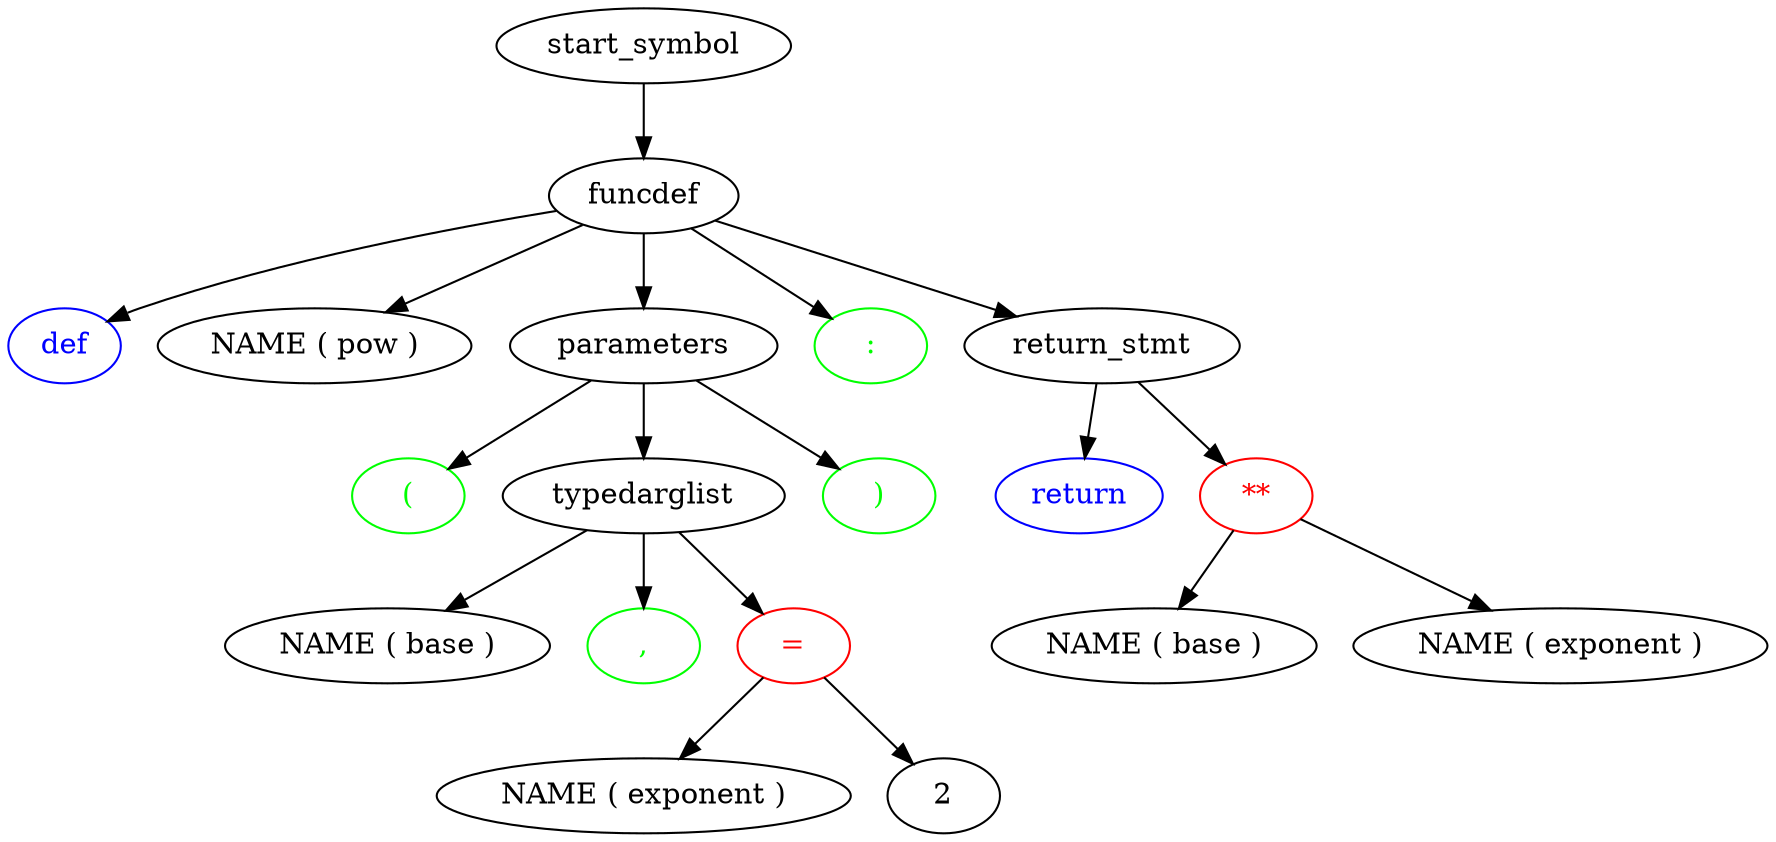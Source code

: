 digraph G {
  ordering="out"
  0 [label="NAME ( base )" color="black" fontcolor="black"];
  3 [label="NAME ( exponent )" color="black" fontcolor="black"];
  5 [label="2" color="black" fontcolor="black"];
  23 [label="=" color="red" fontcolor="red"];
  25 [label="," color="green" fontcolor="green"];
  26 [label="typedarglist" color="black" fontcolor="black"];
  27 [label="(" color="green" fontcolor="green"];
  28 [label=")" color="green" fontcolor="green"];
  29 [label="parameters" color="black" fontcolor="black"];
  30 [label="NAME ( base )" color="black" fontcolor="black"];
  33 [label="NAME ( exponent )" color="black" fontcolor="black"];
  39 [label="**" color="red" fontcolor="red"];
  54 [label="return" color="blue" fontcolor="blue"];
  55 [label="return_stmt" color="black" fontcolor="black"];
  63 [label="def" color="blue" fontcolor="blue"];
  64 [label="NAME ( pow )" color="black" fontcolor="black"];
  65 [label=":" color="green" fontcolor="green"];
  66 [label="funcdef" color="black" fontcolor="black"];
  71 [label="start_symbol" color="black" fontcolor="black"];
  23 -> 3;
  23 -> 5;
  26 -> 0;
  26 -> 25;
  26 -> 23;
  29 -> 27;
  29 -> 26;
  29 -> 28;
  39 -> 30;
  39 -> 33;
  55 -> 54;
  55 -> 39;
  66 -> 63;
  66 -> 64;
  66 -> 29;
  66 -> 65;
  66 -> 55;
  71 -> 66;
}
